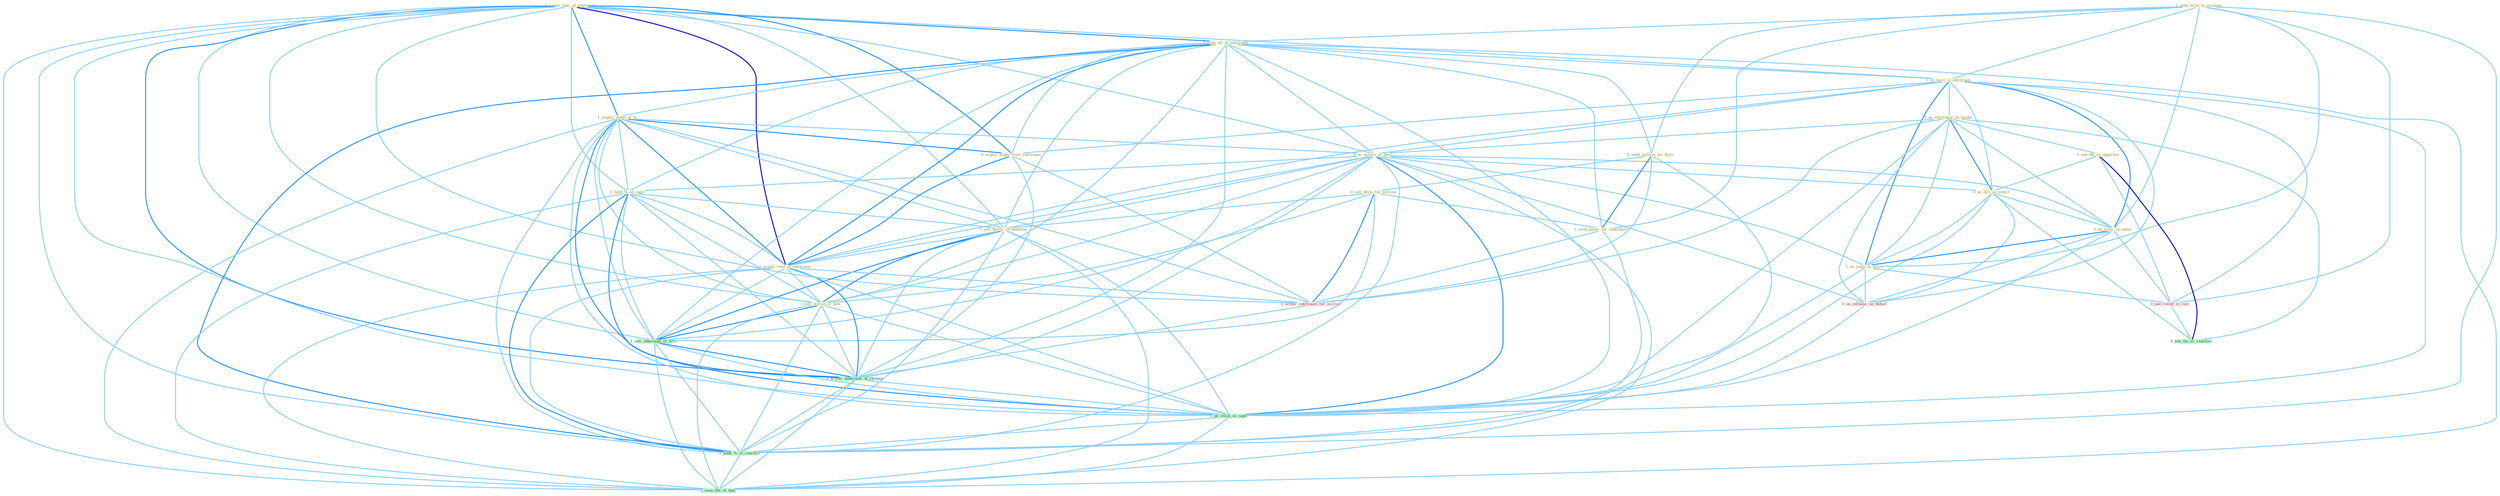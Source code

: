 Graph G{ 
    node
    [shape=polygon,style=filled,width=.5,height=.06,color="#BDFCC9",fixedsize=true,fontsize=4,
    fontcolor="#2f4f4f"];
    {node
    [color="#ffffe0", fontcolor="#8b7d6b"] "1_acquir_busi_of_entitynam " "1_seek_term_in_economi " "1_seek_all_of_entitynam " "1_acquir_stake_of_% " "1_us_facil_in_entitynam " "0_us_entitynam_as_model " "0_acquir_stake_from_entitynam " "1_us_assort_of_devic " "1_hold_%_of_capit " "0_seek_million_for_firm " "0_see_thi_as_opportun " "0_sell_divis_for_million " "1_sell_dollar_of_debentur " "1_seek_buyer_for_subsidiari " "0_us_bill_as_vehicl " "0_us_river_in_name " "1_us_jump_in_price " "1_acquir_rest_of_entitynam " "1_sell_billion_of_note "}
{node [color="#fff0f5", fontcolor="#b22222"] "0_acquir_entitynam_for_million " "0_us_influenc_on_behalf " "0_see_relief_in_cost "}
edge [color="#B0E2FF"];

	"1_acquir_busi_of_entitynam " -- "1_seek_all_of_entitynam " [w="2", color="#1e90ff" , len=0.8];
	"1_acquir_busi_of_entitynam " -- "1_acquir_stake_of_% " [w="2", color="#1e90ff" , len=0.8];
	"1_acquir_busi_of_entitynam " -- "1_us_facil_in_entitynam " [w="1", color="#87cefa" ];
	"1_acquir_busi_of_entitynam " -- "0_acquir_stake_from_entitynam " [w="2", color="#1e90ff" , len=0.8];
	"1_acquir_busi_of_entitynam " -- "1_us_assort_of_devic " [w="1", color="#87cefa" ];
	"1_acquir_busi_of_entitynam " -- "1_hold_%_of_capit " [w="1", color="#87cefa" ];
	"1_acquir_busi_of_entitynam " -- "1_sell_dollar_of_debentur " [w="1", color="#87cefa" ];
	"1_acquir_busi_of_entitynam " -- "1_acquir_rest_of_entitynam " [w="3", color="#0000cd" , len=0.6];
	"1_acquir_busi_of_entitynam " -- "1_sell_billion_of_note " [w="1", color="#87cefa" ];
	"1_acquir_busi_of_entitynam " -- "0_acquir_entitynam_for_million " [w="1", color="#87cefa" ];
	"1_acquir_busi_of_entitynam " -- "1_sell_othernum_of_offic " [w="1", color="#87cefa" ];
	"1_acquir_busi_of_entitynam " -- "1_acquir_othernum_of_restaur " [w="2", color="#1e90ff" , len=0.8];
	"1_acquir_busi_of_entitynam " -- "1_us_stock_of_capit " [w="1", color="#87cefa" ];
	"1_acquir_busi_of_entitynam " -- "1_seek_%_of_concern " [w="1", color="#87cefa" ];
	"1_acquir_busi_of_entitynam " -- "1_seen_the_of_that " [w="1", color="#87cefa" ];
	"1_seek_term_in_economi " -- "1_seek_all_of_entitynam " [w="1", color="#87cefa" ];
	"1_seek_term_in_economi " -- "1_us_facil_in_entitynam " [w="1", color="#87cefa" ];
	"1_seek_term_in_economi " -- "0_seek_million_for_firm " [w="1", color="#87cefa" ];
	"1_seek_term_in_economi " -- "1_seek_buyer_for_subsidiari " [w="1", color="#87cefa" ];
	"1_seek_term_in_economi " -- "0_us_river_in_name " [w="1", color="#87cefa" ];
	"1_seek_term_in_economi " -- "1_us_jump_in_price " [w="1", color="#87cefa" ];
	"1_seek_term_in_economi " -- "0_see_relief_in_cost " [w="1", color="#87cefa" ];
	"1_seek_term_in_economi " -- "1_seek_%_of_concern " [w="1", color="#87cefa" ];
	"1_seek_all_of_entitynam " -- "1_acquir_stake_of_% " [w="1", color="#87cefa" ];
	"1_seek_all_of_entitynam " -- "1_us_facil_in_entitynam " [w="1", color="#87cefa" ];
	"1_seek_all_of_entitynam " -- "0_acquir_stake_from_entitynam " [w="1", color="#87cefa" ];
	"1_seek_all_of_entitynam " -- "1_us_assort_of_devic " [w="1", color="#87cefa" ];
	"1_seek_all_of_entitynam " -- "1_hold_%_of_capit " [w="1", color="#87cefa" ];
	"1_seek_all_of_entitynam " -- "0_seek_million_for_firm " [w="1", color="#87cefa" ];
	"1_seek_all_of_entitynam " -- "1_sell_dollar_of_debentur " [w="1", color="#87cefa" ];
	"1_seek_all_of_entitynam " -- "1_seek_buyer_for_subsidiari " [w="1", color="#87cefa" ];
	"1_seek_all_of_entitynam " -- "1_acquir_rest_of_entitynam " [w="2", color="#1e90ff" , len=0.8];
	"1_seek_all_of_entitynam " -- "1_sell_billion_of_note " [w="1", color="#87cefa" ];
	"1_seek_all_of_entitynam " -- "1_sell_othernum_of_offic " [w="1", color="#87cefa" ];
	"1_seek_all_of_entitynam " -- "1_acquir_othernum_of_restaur " [w="1", color="#87cefa" ];
	"1_seek_all_of_entitynam " -- "1_us_stock_of_capit " [w="1", color="#87cefa" ];
	"1_seek_all_of_entitynam " -- "1_seek_%_of_concern " [w="2", color="#1e90ff" , len=0.8];
	"1_seek_all_of_entitynam " -- "1_seen_the_of_that " [w="1", color="#87cefa" ];
	"1_acquir_stake_of_% " -- "0_acquir_stake_from_entitynam " [w="2", color="#1e90ff" , len=0.8];
	"1_acquir_stake_of_% " -- "1_us_assort_of_devic " [w="1", color="#87cefa" ];
	"1_acquir_stake_of_% " -- "1_hold_%_of_capit " [w="1", color="#87cefa" ];
	"1_acquir_stake_of_% " -- "1_sell_dollar_of_debentur " [w="1", color="#87cefa" ];
	"1_acquir_stake_of_% " -- "1_acquir_rest_of_entitynam " [w="2", color="#1e90ff" , len=0.8];
	"1_acquir_stake_of_% " -- "1_sell_billion_of_note " [w="1", color="#87cefa" ];
	"1_acquir_stake_of_% " -- "0_acquir_entitynam_for_million " [w="1", color="#87cefa" ];
	"1_acquir_stake_of_% " -- "1_sell_othernum_of_offic " [w="1", color="#87cefa" ];
	"1_acquir_stake_of_% " -- "1_acquir_othernum_of_restaur " [w="2", color="#1e90ff" , len=0.8];
	"1_acquir_stake_of_% " -- "1_us_stock_of_capit " [w="1", color="#87cefa" ];
	"1_acquir_stake_of_% " -- "1_seek_%_of_concern " [w="1", color="#87cefa" ];
	"1_acquir_stake_of_% " -- "1_seen_the_of_that " [w="1", color="#87cefa" ];
	"1_us_facil_in_entitynam " -- "0_us_entitynam_as_model " [w="1", color="#87cefa" ];
	"1_us_facil_in_entitynam " -- "0_acquir_stake_from_entitynam " [w="1", color="#87cefa" ];
	"1_us_facil_in_entitynam " -- "1_us_assort_of_devic " [w="1", color="#87cefa" ];
	"1_us_facil_in_entitynam " -- "0_us_bill_as_vehicl " [w="1", color="#87cefa" ];
	"1_us_facil_in_entitynam " -- "0_us_river_in_name " [w="2", color="#1e90ff" , len=0.8];
	"1_us_facil_in_entitynam " -- "1_us_jump_in_price " [w="2", color="#1e90ff" , len=0.8];
	"1_us_facil_in_entitynam " -- "1_acquir_rest_of_entitynam " [w="1", color="#87cefa" ];
	"1_us_facil_in_entitynam " -- "0_us_influenc_on_behalf " [w="1", color="#87cefa" ];
	"1_us_facil_in_entitynam " -- "0_see_relief_in_cost " [w="1", color="#87cefa" ];
	"1_us_facil_in_entitynam " -- "1_us_stock_of_capit " [w="1", color="#87cefa" ];
	"0_us_entitynam_as_model " -- "1_us_assort_of_devic " [w="1", color="#87cefa" ];
	"0_us_entitynam_as_model " -- "0_see_thi_as_opportun " [w="1", color="#87cefa" ];
	"0_us_entitynam_as_model " -- "0_us_bill_as_vehicl " [w="2", color="#1e90ff" , len=0.8];
	"0_us_entitynam_as_model " -- "0_us_river_in_name " [w="1", color="#87cefa" ];
	"0_us_entitynam_as_model " -- "1_us_jump_in_price " [w="1", color="#87cefa" ];
	"0_us_entitynam_as_model " -- "0_acquir_entitynam_for_million " [w="1", color="#87cefa" ];
	"0_us_entitynam_as_model " -- "0_us_influenc_on_behalf " [w="1", color="#87cefa" ];
	"0_us_entitynam_as_model " -- "0_see_thi_as_reaction " [w="1", color="#87cefa" ];
	"0_us_entitynam_as_model " -- "1_us_stock_of_capit " [w="1", color="#87cefa" ];
	"0_acquir_stake_from_entitynam " -- "1_acquir_rest_of_entitynam " [w="2", color="#1e90ff" , len=0.8];
	"0_acquir_stake_from_entitynam " -- "0_acquir_entitynam_for_million " [w="1", color="#87cefa" ];
	"0_acquir_stake_from_entitynam " -- "1_acquir_othernum_of_restaur " [w="1", color="#87cefa" ];
	"1_us_assort_of_devic " -- "1_hold_%_of_capit " [w="1", color="#87cefa" ];
	"1_us_assort_of_devic " -- "1_sell_dollar_of_debentur " [w="1", color="#87cefa" ];
	"1_us_assort_of_devic " -- "0_us_bill_as_vehicl " [w="1", color="#87cefa" ];
	"1_us_assort_of_devic " -- "0_us_river_in_name " [w="1", color="#87cefa" ];
	"1_us_assort_of_devic " -- "1_us_jump_in_price " [w="1", color="#87cefa" ];
	"1_us_assort_of_devic " -- "1_acquir_rest_of_entitynam " [w="1", color="#87cefa" ];
	"1_us_assort_of_devic " -- "1_sell_billion_of_note " [w="1", color="#87cefa" ];
	"1_us_assort_of_devic " -- "1_sell_othernum_of_offic " [w="1", color="#87cefa" ];
	"1_us_assort_of_devic " -- "0_us_influenc_on_behalf " [w="1", color="#87cefa" ];
	"1_us_assort_of_devic " -- "1_acquir_othernum_of_restaur " [w="1", color="#87cefa" ];
	"1_us_assort_of_devic " -- "1_us_stock_of_capit " [w="2", color="#1e90ff" , len=0.8];
	"1_us_assort_of_devic " -- "1_seek_%_of_concern " [w="1", color="#87cefa" ];
	"1_us_assort_of_devic " -- "1_seen_the_of_that " [w="1", color="#87cefa" ];
	"1_hold_%_of_capit " -- "1_sell_dollar_of_debentur " [w="1", color="#87cefa" ];
	"1_hold_%_of_capit " -- "1_acquir_rest_of_entitynam " [w="1", color="#87cefa" ];
	"1_hold_%_of_capit " -- "1_sell_billion_of_note " [w="1", color="#87cefa" ];
	"1_hold_%_of_capit " -- "1_sell_othernum_of_offic " [w="1", color="#87cefa" ];
	"1_hold_%_of_capit " -- "1_acquir_othernum_of_restaur " [w="1", color="#87cefa" ];
	"1_hold_%_of_capit " -- "1_us_stock_of_capit " [w="2", color="#1e90ff" , len=0.8];
	"1_hold_%_of_capit " -- "1_seek_%_of_concern " [w="2", color="#1e90ff" , len=0.8];
	"1_hold_%_of_capit " -- "1_seen_the_of_that " [w="1", color="#87cefa" ];
	"0_seek_million_for_firm " -- "0_sell_divis_for_million " [w="1", color="#87cefa" ];
	"0_seek_million_for_firm " -- "1_seek_buyer_for_subsidiari " [w="2", color="#1e90ff" , len=0.8];
	"0_seek_million_for_firm " -- "0_acquir_entitynam_for_million " [w="1", color="#87cefa" ];
	"0_seek_million_for_firm " -- "1_seek_%_of_concern " [w="1", color="#87cefa" ];
	"0_see_thi_as_opportun " -- "0_us_bill_as_vehicl " [w="1", color="#87cefa" ];
	"0_see_thi_as_opportun " -- "0_see_relief_in_cost " [w="1", color="#87cefa" ];
	"0_see_thi_as_opportun " -- "0_see_thi_as_reaction " [w="3", color="#0000cd" , len=0.6];
	"0_sell_divis_for_million " -- "1_sell_dollar_of_debentur " [w="1", color="#87cefa" ];
	"0_sell_divis_for_million " -- "1_seek_buyer_for_subsidiari " [w="1", color="#87cefa" ];
	"0_sell_divis_for_million " -- "1_sell_billion_of_note " [w="1", color="#87cefa" ];
	"0_sell_divis_for_million " -- "0_acquir_entitynam_for_million " [w="2", color="#1e90ff" , len=0.8];
	"0_sell_divis_for_million " -- "1_sell_othernum_of_offic " [w="1", color="#87cefa" ];
	"1_sell_dollar_of_debentur " -- "1_acquir_rest_of_entitynam " [w="1", color="#87cefa" ];
	"1_sell_dollar_of_debentur " -- "1_sell_billion_of_note " [w="2", color="#1e90ff" , len=0.8];
	"1_sell_dollar_of_debentur " -- "1_sell_othernum_of_offic " [w="2", color="#1e90ff" , len=0.8];
	"1_sell_dollar_of_debentur " -- "1_acquir_othernum_of_restaur " [w="1", color="#87cefa" ];
	"1_sell_dollar_of_debentur " -- "1_us_stock_of_capit " [w="1", color="#87cefa" ];
	"1_sell_dollar_of_debentur " -- "1_seek_%_of_concern " [w="1", color="#87cefa" ];
	"1_sell_dollar_of_debentur " -- "1_seen_the_of_that " [w="1", color="#87cefa" ];
	"1_seek_buyer_for_subsidiari " -- "0_acquir_entitynam_for_million " [w="1", color="#87cefa" ];
	"1_seek_buyer_for_subsidiari " -- "1_seek_%_of_concern " [w="1", color="#87cefa" ];
	"0_us_bill_as_vehicl " -- "0_us_river_in_name " [w="1", color="#87cefa" ];
	"0_us_bill_as_vehicl " -- "1_us_jump_in_price " [w="1", color="#87cefa" ];
	"0_us_bill_as_vehicl " -- "0_us_influenc_on_behalf " [w="1", color="#87cefa" ];
	"0_us_bill_as_vehicl " -- "0_see_thi_as_reaction " [w="1", color="#87cefa" ];
	"0_us_bill_as_vehicl " -- "1_us_stock_of_capit " [w="1", color="#87cefa" ];
	"0_us_river_in_name " -- "1_us_jump_in_price " [w="2", color="#1e90ff" , len=0.8];
	"0_us_river_in_name " -- "0_us_influenc_on_behalf " [w="1", color="#87cefa" ];
	"0_us_river_in_name " -- "0_see_relief_in_cost " [w="1", color="#87cefa" ];
	"0_us_river_in_name " -- "1_us_stock_of_capit " [w="1", color="#87cefa" ];
	"1_us_jump_in_price " -- "0_us_influenc_on_behalf " [w="1", color="#87cefa" ];
	"1_us_jump_in_price " -- "0_see_relief_in_cost " [w="1", color="#87cefa" ];
	"1_us_jump_in_price " -- "1_us_stock_of_capit " [w="1", color="#87cefa" ];
	"1_acquir_rest_of_entitynam " -- "1_sell_billion_of_note " [w="1", color="#87cefa" ];
	"1_acquir_rest_of_entitynam " -- "0_acquir_entitynam_for_million " [w="1", color="#87cefa" ];
	"1_acquir_rest_of_entitynam " -- "1_sell_othernum_of_offic " [w="1", color="#87cefa" ];
	"1_acquir_rest_of_entitynam " -- "1_acquir_othernum_of_restaur " [w="2", color="#1e90ff" , len=0.8];
	"1_acquir_rest_of_entitynam " -- "1_us_stock_of_capit " [w="1", color="#87cefa" ];
	"1_acquir_rest_of_entitynam " -- "1_seek_%_of_concern " [w="1", color="#87cefa" ];
	"1_acquir_rest_of_entitynam " -- "1_seen_the_of_that " [w="1", color="#87cefa" ];
	"1_sell_billion_of_note " -- "1_sell_othernum_of_offic " [w="2", color="#1e90ff" , len=0.8];
	"1_sell_billion_of_note " -- "1_acquir_othernum_of_restaur " [w="1", color="#87cefa" ];
	"1_sell_billion_of_note " -- "1_us_stock_of_capit " [w="1", color="#87cefa" ];
	"1_sell_billion_of_note " -- "1_seek_%_of_concern " [w="1", color="#87cefa" ];
	"1_sell_billion_of_note " -- "1_seen_the_of_that " [w="1", color="#87cefa" ];
	"0_acquir_entitynam_for_million " -- "1_acquir_othernum_of_restaur " [w="1", color="#87cefa" ];
	"1_sell_othernum_of_offic " -- "1_acquir_othernum_of_restaur " [w="2", color="#1e90ff" , len=0.8];
	"1_sell_othernum_of_offic " -- "1_us_stock_of_capit " [w="1", color="#87cefa" ];
	"1_sell_othernum_of_offic " -- "1_seek_%_of_concern " [w="1", color="#87cefa" ];
	"1_sell_othernum_of_offic " -- "1_seen_the_of_that " [w="1", color="#87cefa" ];
	"0_us_influenc_on_behalf " -- "1_us_stock_of_capit " [w="1", color="#87cefa" ];
	"0_see_relief_in_cost " -- "0_see_thi_as_reaction " [w="1", color="#87cefa" ];
	"1_acquir_othernum_of_restaur " -- "1_us_stock_of_capit " [w="1", color="#87cefa" ];
	"1_acquir_othernum_of_restaur " -- "1_seek_%_of_concern " [w="1", color="#87cefa" ];
	"1_acquir_othernum_of_restaur " -- "1_seen_the_of_that " [w="1", color="#87cefa" ];
	"1_us_stock_of_capit " -- "1_seek_%_of_concern " [w="1", color="#87cefa" ];
	"1_us_stock_of_capit " -- "1_seen_the_of_that " [w="1", color="#87cefa" ];
	"1_seek_%_of_concern " -- "1_seen_the_of_that " [w="1", color="#87cefa" ];
}